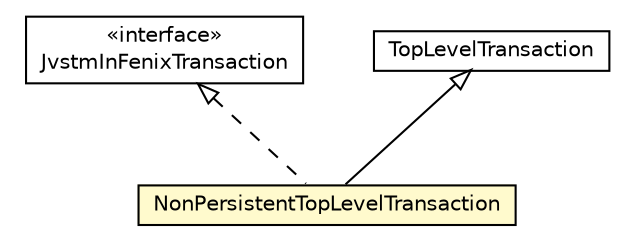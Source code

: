 #!/usr/local/bin/dot
#
# Class diagram 
# Generated by UMLGraph version 5.1 (http://www.umlgraph.org/)
#

digraph G {
	edge [fontname="Helvetica",fontsize=10,labelfontname="Helvetica",labelfontsize=10];
	node [fontname="Helvetica",fontsize=10,shape=plaintext];
	nodesep=0.25;
	ranksep=0.5;
	// pt.ist.fenixframework.backend.jvstm.pstm.NonPersistentTopLevelTransaction
	c105208 [label=<<table title="pt.ist.fenixframework.backend.jvstm.pstm.NonPersistentTopLevelTransaction" border="0" cellborder="1" cellspacing="0" cellpadding="2" port="p" bgcolor="lemonChiffon" href="./NonPersistentTopLevelTransaction.html">
		<tr><td><table border="0" cellspacing="0" cellpadding="1">
<tr><td align="center" balign="center"> NonPersistentTopLevelTransaction </td></tr>
		</table></td></tr>
		</table>>, fontname="Helvetica", fontcolor="black", fontsize=10.0];
	// pt.ist.fenixframework.backend.jvstm.pstm.JvstmInFenixTransaction
	c105212 [label=<<table title="pt.ist.fenixframework.backend.jvstm.pstm.JvstmInFenixTransaction" border="0" cellborder="1" cellspacing="0" cellpadding="2" port="p" href="./JvstmInFenixTransaction.html">
		<tr><td><table border="0" cellspacing="0" cellpadding="1">
<tr><td align="center" balign="center"> &#171;interface&#187; </td></tr>
<tr><td align="center" balign="center"> JvstmInFenixTransaction </td></tr>
		</table></td></tr>
		</table>>, fontname="Helvetica", fontcolor="black", fontsize=10.0];
	//pt.ist.fenixframework.backend.jvstm.pstm.NonPersistentTopLevelTransaction extends jvstm.TopLevelTransaction
	c105329:p -> c105208:p [dir=back,arrowtail=empty];
	//pt.ist.fenixframework.backend.jvstm.pstm.NonPersistentTopLevelTransaction implements pt.ist.fenixframework.backend.jvstm.pstm.JvstmInFenixTransaction
	c105212:p -> c105208:p [dir=back,arrowtail=empty,style=dashed];
	// jvstm.TopLevelTransaction
	c105329 [label=<<table title="jvstm.TopLevelTransaction" border="0" cellborder="1" cellspacing="0" cellpadding="2" port="p" href="http://java.sun.com/j2se/1.4.2/docs/api/jvstm/TopLevelTransaction.html">
		<tr><td><table border="0" cellspacing="0" cellpadding="1">
<tr><td align="center" balign="center"> TopLevelTransaction </td></tr>
		</table></td></tr>
		</table>>, fontname="Helvetica", fontcolor="black", fontsize=10.0];
}

